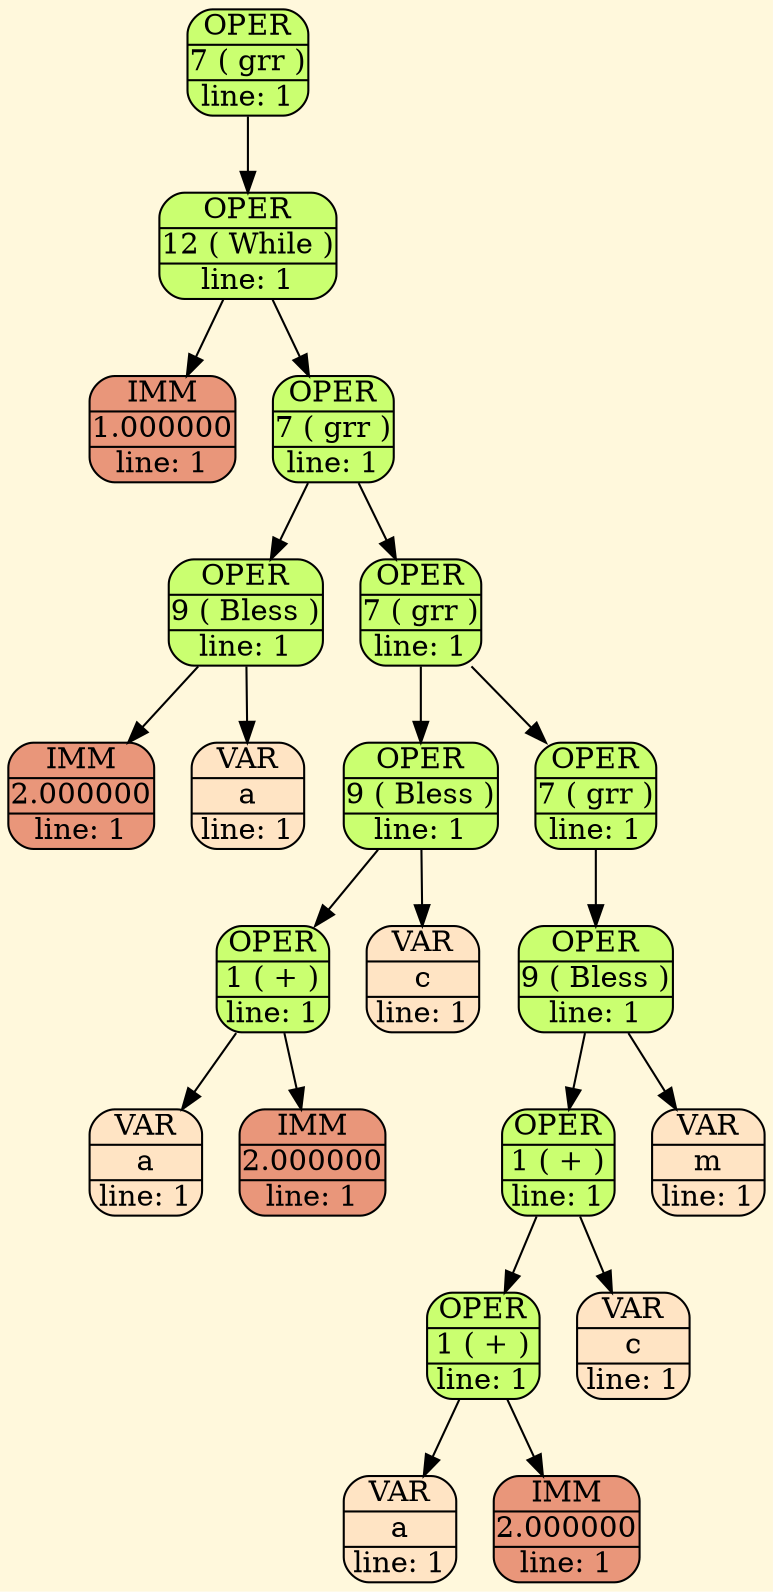 digraph Tree 
{ bgcolor="cornsilk1";node[margin = "0.01"];
"node_00000182B48A22D0" [shape=Mrecord, style=filled, fillcolor=darkolivegreen1, label = "{ OPER | 7 ( grr ) | line: 1 }"];
"node_00000182B48A25E0" [shape=Mrecord, style=filled, fillcolor=darkolivegreen1, label = "{ OPER | 12 ( While ) | line: 1 }"];
"node_00000182B48A29D0" [shape=Mrecord, style=filled, fillcolor=darksalmon, label = "{ IMM | 1.000000 | line: 1 }"];
"node_00000182B48A3610" [shape=Mrecord, style=filled, fillcolor=darkolivegreen1, label = "{ OPER | 7 ( grr ) | line: 1 }"];
"node_00000182B48A2E30" [shape=Mrecord, style=filled, fillcolor=darkolivegreen1, label = "{ OPER | 9 ( Bless ) | line: 1 }"];
"node_00000182B48A2110" [shape=Mrecord, style=filled, fillcolor=darksalmon, label = "{ IMM | 2.000000 | line: 1 }"];
"node_00000182B48A30D0" [shape=Mrecord, style=filled, fillcolor=bisque, label = "{ VAR | a | line: 1 }"];
"node_00000182B48A3290" [shape=Mrecord, style=filled, fillcolor=darkolivegreen1, label = "{ OPER | 7 ( grr ) | line: 1 }"];
"node_00000182B48A2DC0" [shape=Mrecord, style=filled, fillcolor=darkolivegreen1, label = "{ OPER | 9 ( Bless ) | line: 1 }"];
"node_00000182B48A2030" [shape=Mrecord, style=filled, fillcolor=darkolivegreen1, label = "{ OPER | 1 ( + ) | line: 1 }"];
"node_00000182B48A3450" [shape=Mrecord, style=filled, fillcolor=bisque, label = "{ VAR | a | line: 1 }"];
"node_00000182B48A3760" [shape=Mrecord, style=filled, fillcolor=darksalmon, label = "{ IMM | 2.000000 | line: 1 }"];
"node_00000182B48A3530" [shape=Mrecord, style=filled, fillcolor=bisque, label = "{ VAR | c | line: 1 }"];
"node_00000182B48A28F0" [shape=Mrecord, style=filled, fillcolor=darkolivegreen1, label = "{ OPER | 7 ( grr ) | line: 1 }"];
"node_00000182B48A3300" [shape=Mrecord, style=filled, fillcolor=darkolivegreen1, label = "{ OPER | 9 ( Bless ) | line: 1 }"];
"node_00000182B48A31B0" [shape=Mrecord, style=filled, fillcolor=darkolivegreen1, label = "{ OPER | 1 ( + ) | line: 1 }"];
"node_00000182B48A2B90" [shape=Mrecord, style=filled, fillcolor=darkolivegreen1, label = "{ OPER | 1 ( + ) | line: 1 }"];
"node_00000182B48A21F0" [shape=Mrecord, style=filled, fillcolor=bisque, label = "{ VAR | a | line: 1 }"];
"node_00000182B48A34C0" [shape=Mrecord, style=filled, fillcolor=darksalmon, label = "{ IMM | 2.000000 | line: 1 }"];
"node_00000182B48A2650" [shape=Mrecord, style=filled, fillcolor=bisque, label = "{ VAR | c | line: 1 }"];
"node_00000182B48A26C0" [shape=Mrecord, style=filled, fillcolor=bisque, label = "{ VAR | m | line: 1 }"];
node_00000182B48A22D0->node_00000182B48A25E0
node_00000182B48A25E0->node_00000182B48A29D0
node_00000182B48A25E0->node_00000182B48A3610
node_00000182B48A3610->node_00000182B48A2E30
node_00000182B48A3610->node_00000182B48A3290
node_00000182B48A2E30->node_00000182B48A2110
node_00000182B48A2E30->node_00000182B48A30D0
node_00000182B48A3290->node_00000182B48A2DC0
node_00000182B48A3290->node_00000182B48A28F0
node_00000182B48A2DC0->node_00000182B48A2030
node_00000182B48A2DC0->node_00000182B48A3530
node_00000182B48A2030->node_00000182B48A3450
node_00000182B48A2030->node_00000182B48A3760
node_00000182B48A28F0->node_00000182B48A3300
node_00000182B48A3300->node_00000182B48A31B0
node_00000182B48A3300->node_00000182B48A26C0
node_00000182B48A31B0->node_00000182B48A2B90
node_00000182B48A31B0->node_00000182B48A2650
node_00000182B48A2B90->node_00000182B48A21F0
node_00000182B48A2B90->node_00000182B48A34C0
}